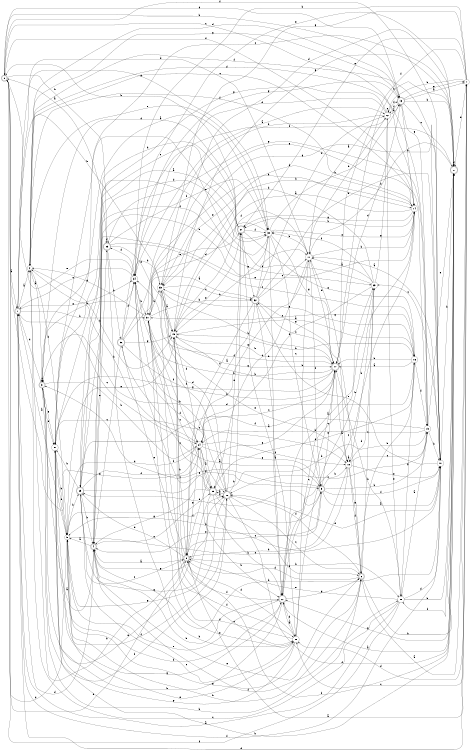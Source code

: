 digraph n31_10 {
__start0 [label="" shape="none"];

rankdir=LR;
size="8,5";

s0 [style="rounded,filled", color="black", fillcolor="white" shape="doublecircle", label="0"];
s1 [style="rounded,filled", color="black", fillcolor="white" shape="doublecircle", label="1"];
s2 [style="filled", color="black", fillcolor="white" shape="circle", label="2"];
s3 [style="rounded,filled", color="black", fillcolor="white" shape="doublecircle", label="3"];
s4 [style="rounded,filled", color="black", fillcolor="white" shape="doublecircle", label="4"];
s5 [style="filled", color="black", fillcolor="white" shape="circle", label="5"];
s6 [style="rounded,filled", color="black", fillcolor="white" shape="doublecircle", label="6"];
s7 [style="filled", color="black", fillcolor="white" shape="circle", label="7"];
s8 [style="rounded,filled", color="black", fillcolor="white" shape="doublecircle", label="8"];
s9 [style="rounded,filled", color="black", fillcolor="white" shape="doublecircle", label="9"];
s10 [style="filled", color="black", fillcolor="white" shape="circle", label="10"];
s11 [style="filled", color="black", fillcolor="white" shape="circle", label="11"];
s12 [style="filled", color="black", fillcolor="white" shape="circle", label="12"];
s13 [style="rounded,filled", color="black", fillcolor="white" shape="doublecircle", label="13"];
s14 [style="filled", color="black", fillcolor="white" shape="circle", label="14"];
s15 [style="filled", color="black", fillcolor="white" shape="circle", label="15"];
s16 [style="filled", color="black", fillcolor="white" shape="circle", label="16"];
s17 [style="rounded,filled", color="black", fillcolor="white" shape="doublecircle", label="17"];
s18 [style="filled", color="black", fillcolor="white" shape="circle", label="18"];
s19 [style="filled", color="black", fillcolor="white" shape="circle", label="19"];
s20 [style="filled", color="black", fillcolor="white" shape="circle", label="20"];
s21 [style="rounded,filled", color="black", fillcolor="white" shape="doublecircle", label="21"];
s22 [style="rounded,filled", color="black", fillcolor="white" shape="doublecircle", label="22"];
s23 [style="filled", color="black", fillcolor="white" shape="circle", label="23"];
s24 [style="filled", color="black", fillcolor="white" shape="circle", label="24"];
s25 [style="rounded,filled", color="black", fillcolor="white" shape="doublecircle", label="25"];
s26 [style="rounded,filled", color="black", fillcolor="white" shape="doublecircle", label="26"];
s27 [style="rounded,filled", color="black", fillcolor="white" shape="doublecircle", label="27"];
s28 [style="filled", color="black", fillcolor="white" shape="circle", label="28"];
s29 [style="rounded,filled", color="black", fillcolor="white" shape="doublecircle", label="29"];
s30 [style="filled", color="black", fillcolor="white" shape="circle", label="30"];
s31 [style="filled", color="black", fillcolor="white" shape="circle", label="31"];
s32 [style="rounded,filled", color="black", fillcolor="white" shape="doublecircle", label="32"];
s33 [style="filled", color="black", fillcolor="white" shape="circle", label="33"];
s34 [style="filled", color="black", fillcolor="white" shape="circle", label="34"];
s35 [style="rounded,filled", color="black", fillcolor="white" shape="doublecircle", label="35"];
s36 [style="rounded,filled", color="black", fillcolor="white" shape="doublecircle", label="36"];
s37 [style="filled", color="black", fillcolor="white" shape="circle", label="37"];
s0 -> s1 [label="a"];
s0 -> s13 [label="b"];
s0 -> s14 [label="c"];
s0 -> s8 [label="d"];
s0 -> s34 [label="e"];
s0 -> s14 [label="f"];
s0 -> s24 [label="g"];
s0 -> s35 [label="h"];
s1 -> s2 [label="a"];
s1 -> s31 [label="b"];
s1 -> s24 [label="c"];
s1 -> s7 [label="d"];
s1 -> s34 [label="e"];
s1 -> s10 [label="f"];
s1 -> s30 [label="g"];
s1 -> s33 [label="h"];
s2 -> s3 [label="a"];
s2 -> s15 [label="b"];
s2 -> s14 [label="c"];
s2 -> s13 [label="d"];
s2 -> s30 [label="e"];
s2 -> s10 [label="f"];
s2 -> s13 [label="g"];
s2 -> s5 [label="h"];
s3 -> s4 [label="a"];
s3 -> s24 [label="b"];
s3 -> s3 [label="c"];
s3 -> s1 [label="d"];
s3 -> s37 [label="e"];
s3 -> s26 [label="f"];
s3 -> s37 [label="g"];
s3 -> s6 [label="h"];
s4 -> s5 [label="a"];
s4 -> s11 [label="b"];
s4 -> s25 [label="c"];
s4 -> s1 [label="d"];
s4 -> s35 [label="e"];
s4 -> s20 [label="f"];
s4 -> s26 [label="g"];
s4 -> s22 [label="h"];
s5 -> s1 [label="a"];
s5 -> s6 [label="b"];
s5 -> s10 [label="c"];
s5 -> s0 [label="d"];
s5 -> s15 [label="e"];
s5 -> s9 [label="f"];
s5 -> s6 [label="g"];
s5 -> s29 [label="h"];
s6 -> s7 [label="a"];
s6 -> s16 [label="b"];
s6 -> s23 [label="c"];
s6 -> s8 [label="d"];
s6 -> s4 [label="e"];
s6 -> s26 [label="f"];
s6 -> s11 [label="g"];
s6 -> s21 [label="h"];
s7 -> s8 [label="a"];
s7 -> s12 [label="b"];
s7 -> s28 [label="c"];
s7 -> s28 [label="d"];
s7 -> s27 [label="e"];
s7 -> s17 [label="f"];
s7 -> s33 [label="g"];
s7 -> s34 [label="h"];
s8 -> s4 [label="a"];
s8 -> s2 [label="b"];
s8 -> s9 [label="c"];
s8 -> s29 [label="d"];
s8 -> s36 [label="e"];
s8 -> s21 [label="f"];
s8 -> s24 [label="g"];
s8 -> s20 [label="h"];
s9 -> s10 [label="a"];
s9 -> s19 [label="b"];
s9 -> s3 [label="c"];
s9 -> s29 [label="d"];
s9 -> s4 [label="e"];
s9 -> s10 [label="f"];
s9 -> s17 [label="g"];
s9 -> s18 [label="h"];
s10 -> s11 [label="a"];
s10 -> s21 [label="b"];
s10 -> s23 [label="c"];
s10 -> s26 [label="d"];
s10 -> s32 [label="e"];
s10 -> s0 [label="f"];
s10 -> s33 [label="g"];
s10 -> s4 [label="h"];
s11 -> s12 [label="a"];
s11 -> s30 [label="b"];
s11 -> s25 [label="c"];
s11 -> s1 [label="d"];
s11 -> s17 [label="e"];
s11 -> s9 [label="f"];
s11 -> s8 [label="g"];
s11 -> s14 [label="h"];
s12 -> s13 [label="a"];
s12 -> s31 [label="b"];
s12 -> s12 [label="c"];
s12 -> s34 [label="d"];
s12 -> s20 [label="e"];
s12 -> s13 [label="f"];
s12 -> s29 [label="g"];
s12 -> s11 [label="h"];
s13 -> s7 [label="a"];
s13 -> s14 [label="b"];
s13 -> s10 [label="c"];
s13 -> s0 [label="d"];
s13 -> s7 [label="e"];
s13 -> s12 [label="f"];
s13 -> s19 [label="g"];
s13 -> s21 [label="h"];
s14 -> s15 [label="a"];
s14 -> s27 [label="b"];
s14 -> s22 [label="c"];
s14 -> s33 [label="d"];
s14 -> s4 [label="e"];
s14 -> s2 [label="f"];
s14 -> s27 [label="g"];
s14 -> s15 [label="h"];
s15 -> s16 [label="a"];
s15 -> s17 [label="b"];
s15 -> s28 [label="c"];
s15 -> s24 [label="d"];
s15 -> s27 [label="e"];
s15 -> s11 [label="f"];
s15 -> s21 [label="g"];
s15 -> s8 [label="h"];
s16 -> s17 [label="a"];
s16 -> s15 [label="b"];
s16 -> s31 [label="c"];
s16 -> s3 [label="d"];
s16 -> s25 [label="e"];
s16 -> s19 [label="f"];
s16 -> s33 [label="g"];
s16 -> s17 [label="h"];
s17 -> s18 [label="a"];
s17 -> s15 [label="b"];
s17 -> s32 [label="c"];
s17 -> s13 [label="d"];
s17 -> s8 [label="e"];
s17 -> s34 [label="f"];
s17 -> s37 [label="g"];
s17 -> s34 [label="h"];
s18 -> s18 [label="a"];
s18 -> s5 [label="b"];
s18 -> s19 [label="c"];
s18 -> s23 [label="d"];
s18 -> s10 [label="e"];
s18 -> s6 [label="f"];
s18 -> s6 [label="g"];
s18 -> s8 [label="h"];
s19 -> s20 [label="a"];
s19 -> s24 [label="b"];
s19 -> s26 [label="c"];
s19 -> s2 [label="d"];
s19 -> s21 [label="e"];
s19 -> s29 [label="f"];
s19 -> s31 [label="g"];
s19 -> s10 [label="h"];
s20 -> s1 [label="a"];
s20 -> s21 [label="b"];
s20 -> s2 [label="c"];
s20 -> s10 [label="d"];
s20 -> s8 [label="e"];
s20 -> s0 [label="f"];
s20 -> s16 [label="g"];
s20 -> s17 [label="h"];
s21 -> s22 [label="a"];
s21 -> s11 [label="b"];
s21 -> s37 [label="c"];
s21 -> s21 [label="d"];
s21 -> s7 [label="e"];
s21 -> s20 [label="f"];
s21 -> s22 [label="g"];
s21 -> s17 [label="h"];
s22 -> s23 [label="a"];
s22 -> s5 [label="b"];
s22 -> s17 [label="c"];
s22 -> s28 [label="d"];
s22 -> s5 [label="e"];
s22 -> s15 [label="f"];
s22 -> s6 [label="g"];
s22 -> s37 [label="h"];
s23 -> s11 [label="a"];
s23 -> s18 [label="b"];
s23 -> s22 [label="c"];
s23 -> s24 [label="d"];
s23 -> s3 [label="e"];
s23 -> s30 [label="f"];
s23 -> s12 [label="g"];
s23 -> s33 [label="h"];
s24 -> s25 [label="a"];
s24 -> s2 [label="b"];
s24 -> s17 [label="c"];
s24 -> s5 [label="d"];
s24 -> s9 [label="e"];
s24 -> s18 [label="f"];
s24 -> s25 [label="g"];
s24 -> s22 [label="h"];
s25 -> s26 [label="a"];
s25 -> s22 [label="b"];
s25 -> s31 [label="c"];
s25 -> s6 [label="d"];
s25 -> s3 [label="e"];
s25 -> s34 [label="f"];
s25 -> s4 [label="g"];
s25 -> s19 [label="h"];
s26 -> s25 [label="a"];
s26 -> s27 [label="b"];
s26 -> s6 [label="c"];
s26 -> s33 [label="d"];
s26 -> s27 [label="e"];
s26 -> s21 [label="f"];
s26 -> s5 [label="g"];
s26 -> s34 [label="h"];
s27 -> s28 [label="a"];
s27 -> s0 [label="b"];
s27 -> s29 [label="c"];
s27 -> s3 [label="d"];
s27 -> s16 [label="e"];
s27 -> s30 [label="f"];
s27 -> s32 [label="g"];
s27 -> s37 [label="h"];
s28 -> s22 [label="a"];
s28 -> s11 [label="b"];
s28 -> s29 [label="c"];
s28 -> s8 [label="d"];
s28 -> s5 [label="e"];
s28 -> s31 [label="f"];
s28 -> s37 [label="g"];
s28 -> s14 [label="h"];
s29 -> s30 [label="a"];
s29 -> s4 [label="b"];
s29 -> s8 [label="c"];
s29 -> s30 [label="d"];
s29 -> s9 [label="e"];
s29 -> s24 [label="f"];
s29 -> s26 [label="g"];
s29 -> s37 [label="h"];
s30 -> s22 [label="a"];
s30 -> s15 [label="b"];
s30 -> s9 [label="c"];
s30 -> s31 [label="d"];
s30 -> s14 [label="e"];
s30 -> s4 [label="f"];
s30 -> s18 [label="g"];
s30 -> s13 [label="h"];
s31 -> s32 [label="a"];
s31 -> s32 [label="b"];
s31 -> s25 [label="c"];
s31 -> s26 [label="d"];
s31 -> s28 [label="e"];
s31 -> s24 [label="f"];
s31 -> s2 [label="g"];
s31 -> s33 [label="h"];
s32 -> s24 [label="a"];
s32 -> s10 [label="b"];
s32 -> s11 [label="c"];
s32 -> s12 [label="d"];
s32 -> s30 [label="e"];
s32 -> s8 [label="f"];
s32 -> s17 [label="g"];
s32 -> s22 [label="h"];
s33 -> s15 [label="a"];
s33 -> s17 [label="b"];
s33 -> s32 [label="c"];
s33 -> s21 [label="d"];
s33 -> s18 [label="e"];
s33 -> s28 [label="f"];
s33 -> s17 [label="g"];
s33 -> s34 [label="h"];
s34 -> s12 [label="a"];
s34 -> s31 [label="b"];
s34 -> s1 [label="c"];
s34 -> s35 [label="d"];
s34 -> s21 [label="e"];
s34 -> s26 [label="f"];
s34 -> s13 [label="g"];
s34 -> s3 [label="h"];
s35 -> s0 [label="a"];
s35 -> s36 [label="b"];
s35 -> s16 [label="c"];
s35 -> s35 [label="d"];
s35 -> s15 [label="e"];
s35 -> s30 [label="f"];
s35 -> s19 [label="g"];
s35 -> s28 [label="h"];
s36 -> s9 [label="a"];
s36 -> s14 [label="b"];
s36 -> s4 [label="c"];
s36 -> s34 [label="d"];
s36 -> s27 [label="e"];
s36 -> s21 [label="f"];
s36 -> s15 [label="g"];
s36 -> s17 [label="h"];
s37 -> s30 [label="a"];
s37 -> s5 [label="b"];
s37 -> s18 [label="c"];
s37 -> s5 [label="d"];
s37 -> s23 [label="e"];
s37 -> s26 [label="f"];
s37 -> s22 [label="g"];
s37 -> s21 [label="h"];

}
